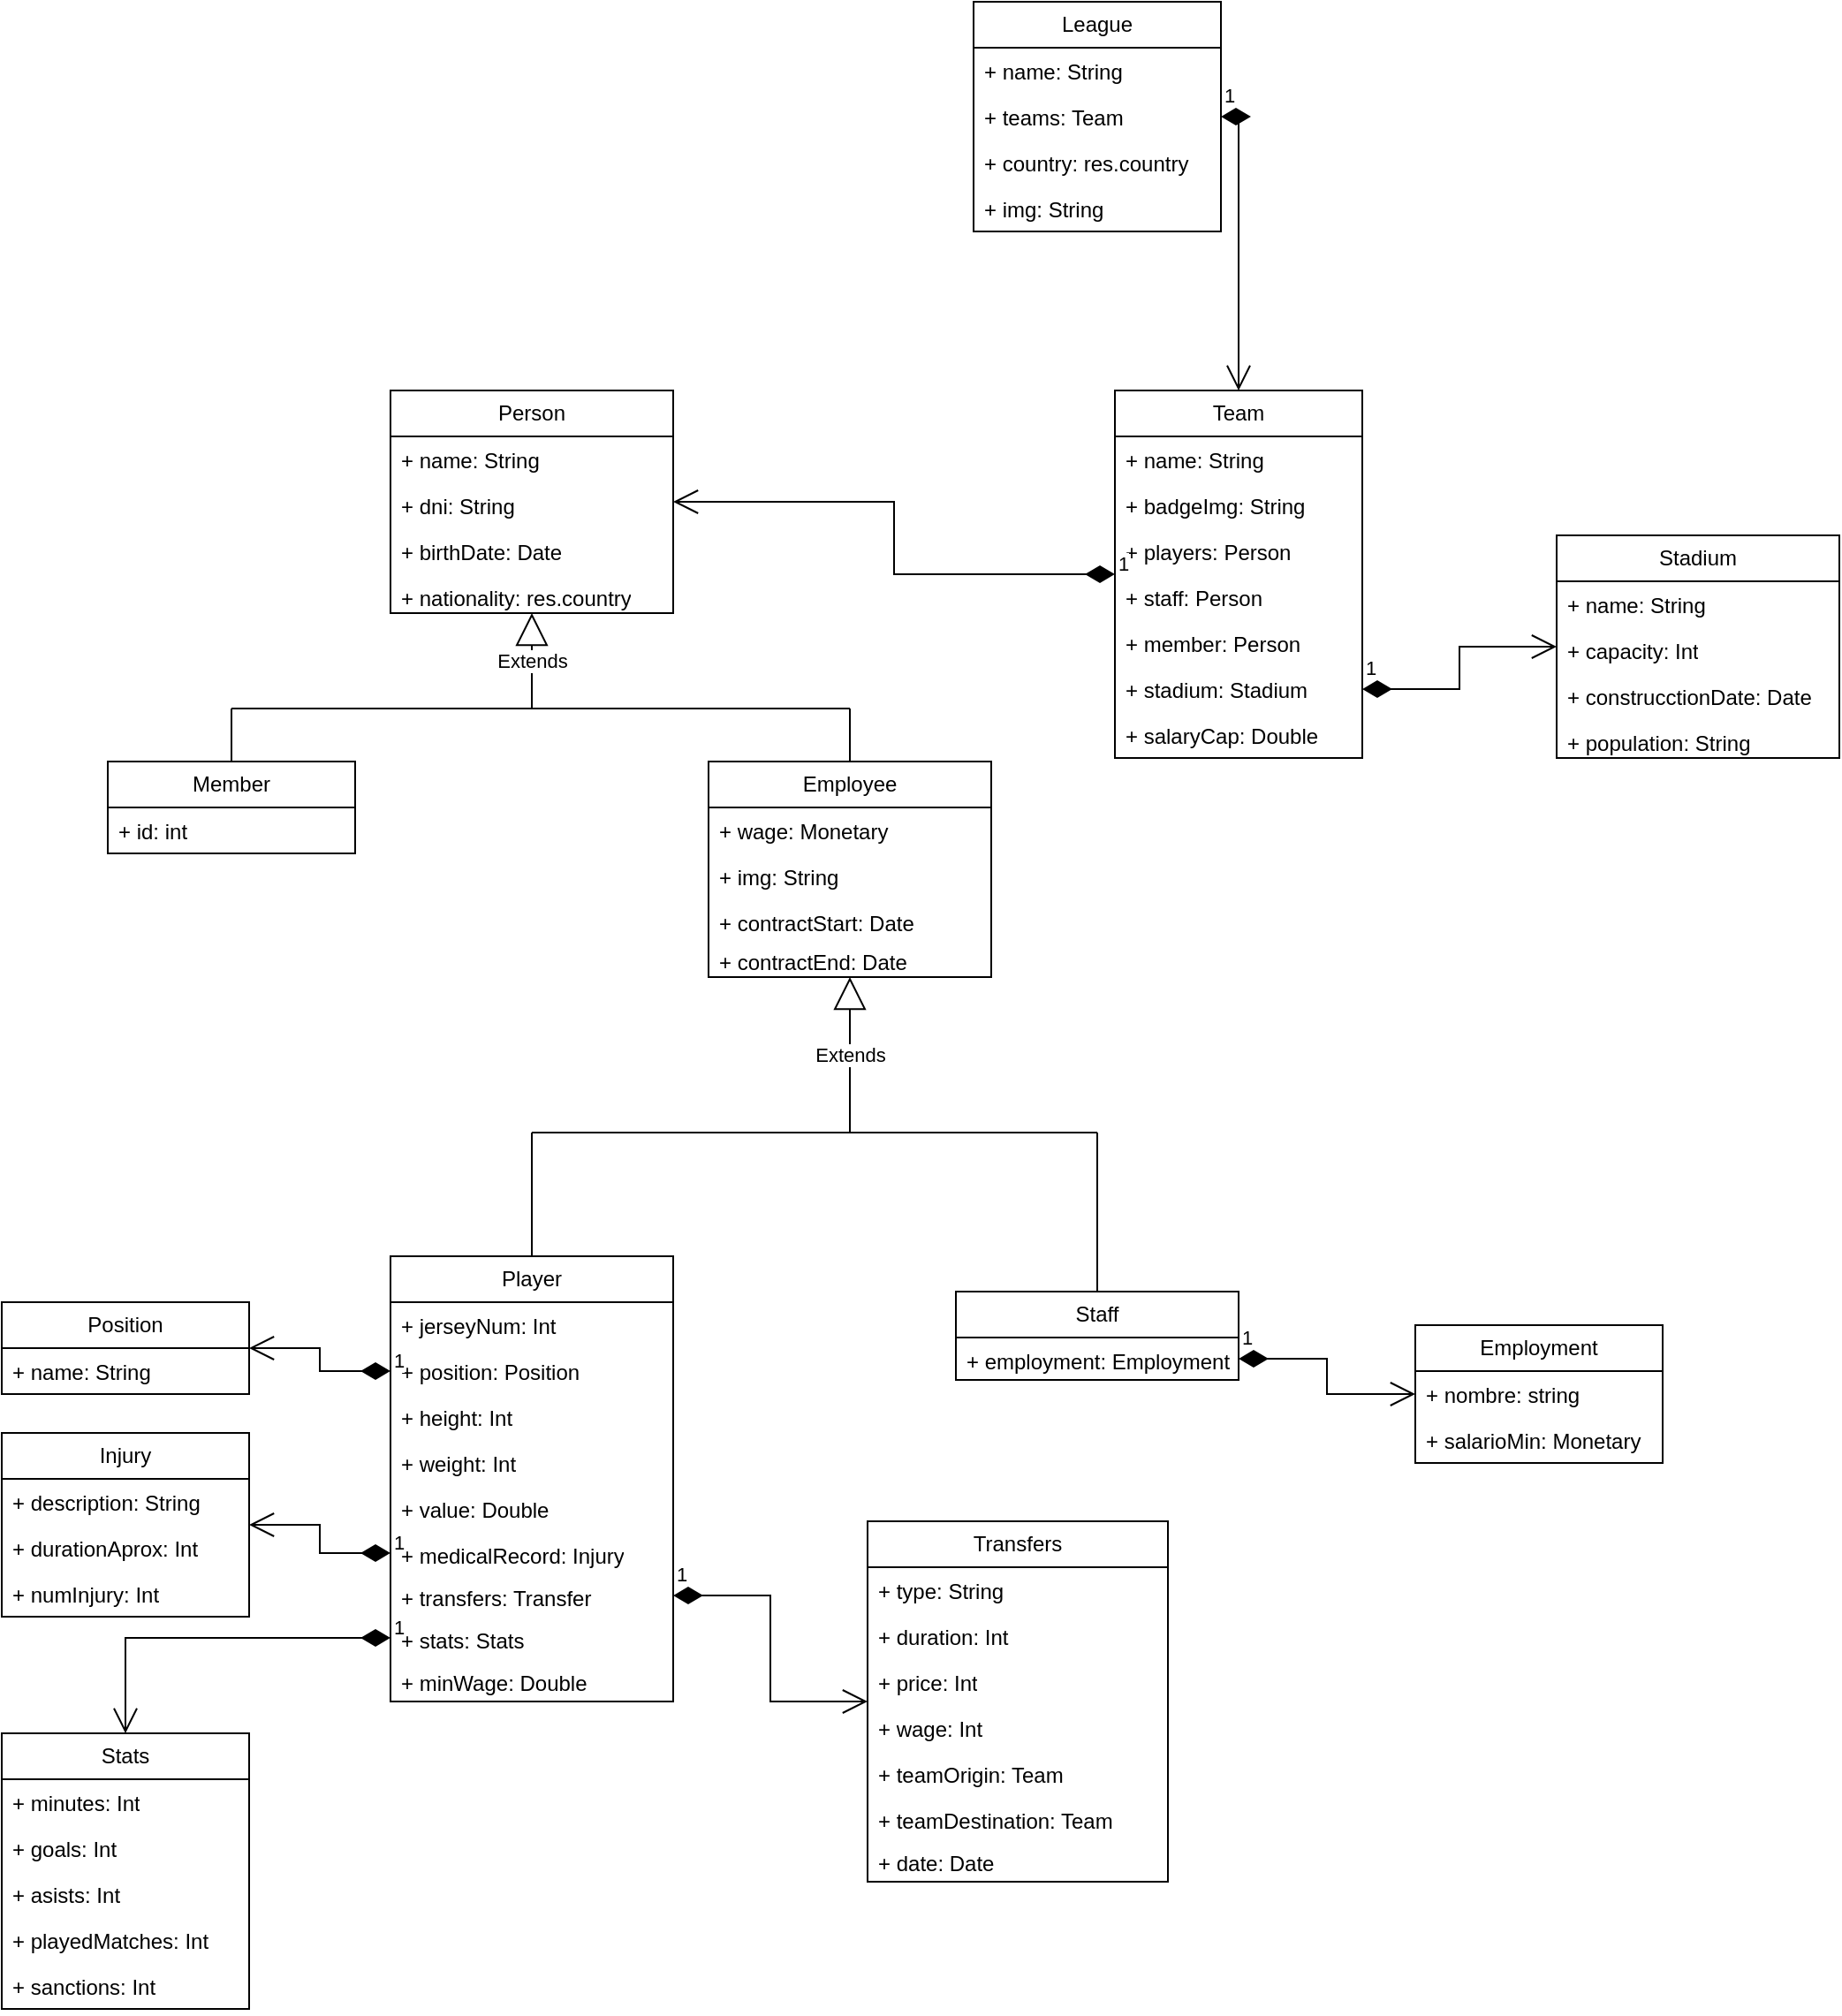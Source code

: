 <mxfile version="26.0.9">
  <diagram name="Página-1" id="ELgkHAugkpc4_x-nGh4w">
    <mxGraphModel dx="2074" dy="1132" grid="1" gridSize="10" guides="1" tooltips="1" connect="1" arrows="1" fold="1" page="1" pageScale="1" pageWidth="827" pageHeight="1169" math="0" shadow="0">
      <root>
        <mxCell id="0" />
        <mxCell id="1" parent="0" />
        <mxCell id="boJKv7_bDXSt-H2jWi81-2" value="Person" style="swimlane;fontStyle=0;childLayout=stackLayout;horizontal=1;startSize=26;fillColor=none;horizontalStack=0;resizeParent=1;resizeParentMax=0;resizeLast=0;collapsible=1;marginBottom=0;whiteSpace=wrap;html=1;" vertex="1" parent="1">
          <mxGeometry x="270" y="500" width="160" height="126" as="geometry" />
        </mxCell>
        <mxCell id="boJKv7_bDXSt-H2jWi81-3" value="+ name: String" style="text;strokeColor=none;fillColor=none;align=left;verticalAlign=top;spacingLeft=4;spacingRight=4;overflow=hidden;rotatable=0;points=[[0,0.5],[1,0.5]];portConstraint=eastwest;whiteSpace=wrap;html=1;" vertex="1" parent="boJKv7_bDXSt-H2jWi81-2">
          <mxGeometry y="26" width="160" height="26" as="geometry" />
        </mxCell>
        <mxCell id="boJKv7_bDXSt-H2jWi81-4" value="+ dni: String" style="text;strokeColor=none;fillColor=none;align=left;verticalAlign=top;spacingLeft=4;spacingRight=4;overflow=hidden;rotatable=0;points=[[0,0.5],[1,0.5]];portConstraint=eastwest;whiteSpace=wrap;html=1;" vertex="1" parent="boJKv7_bDXSt-H2jWi81-2">
          <mxGeometry y="52" width="160" height="26" as="geometry" />
        </mxCell>
        <mxCell id="boJKv7_bDXSt-H2jWi81-5" value="+ birthDate: Date" style="text;strokeColor=none;fillColor=none;align=left;verticalAlign=top;spacingLeft=4;spacingRight=4;overflow=hidden;rotatable=0;points=[[0,0.5],[1,0.5]];portConstraint=eastwest;whiteSpace=wrap;html=1;" vertex="1" parent="boJKv7_bDXSt-H2jWi81-2">
          <mxGeometry y="78" width="160" height="26" as="geometry" />
        </mxCell>
        <mxCell id="boJKv7_bDXSt-H2jWi81-6" value="+ nationality: res.country" style="text;strokeColor=none;fillColor=none;align=left;verticalAlign=top;spacingLeft=4;spacingRight=4;overflow=hidden;rotatable=0;points=[[0,0.5],[1,0.5]];portConstraint=eastwest;whiteSpace=wrap;html=1;" vertex="1" parent="boJKv7_bDXSt-H2jWi81-2">
          <mxGeometry y="104" width="160" height="22" as="geometry" />
        </mxCell>
        <mxCell id="boJKv7_bDXSt-H2jWi81-7" value="Extends" style="endArrow=block;endSize=16;endFill=0;html=1;rounded=0;" edge="1" parent="1" target="boJKv7_bDXSt-H2jWi81-2">
          <mxGeometry width="160" relative="1" as="geometry">
            <mxPoint x="350" y="680" as="sourcePoint" />
            <mxPoint x="290" y="640" as="targetPoint" />
          </mxGeometry>
        </mxCell>
        <mxCell id="boJKv7_bDXSt-H2jWi81-8" value="Employee" style="swimlane;fontStyle=0;childLayout=stackLayout;horizontal=1;startSize=26;fillColor=none;horizontalStack=0;resizeParent=1;resizeParentMax=0;resizeLast=0;collapsible=1;marginBottom=0;whiteSpace=wrap;html=1;" vertex="1" parent="1">
          <mxGeometry x="450" y="710" width="160" height="122" as="geometry" />
        </mxCell>
        <mxCell id="boJKv7_bDXSt-H2jWi81-9" value="+ wage: Monetary" style="text;strokeColor=none;fillColor=none;align=left;verticalAlign=top;spacingLeft=4;spacingRight=4;overflow=hidden;rotatable=0;points=[[0,0.5],[1,0.5]];portConstraint=eastwest;whiteSpace=wrap;html=1;" vertex="1" parent="boJKv7_bDXSt-H2jWi81-8">
          <mxGeometry y="26" width="160" height="26" as="geometry" />
        </mxCell>
        <mxCell id="boJKv7_bDXSt-H2jWi81-10" value="+ img: String" style="text;strokeColor=none;fillColor=none;align=left;verticalAlign=top;spacingLeft=4;spacingRight=4;overflow=hidden;rotatable=0;points=[[0,0.5],[1,0.5]];portConstraint=eastwest;whiteSpace=wrap;html=1;" vertex="1" parent="boJKv7_bDXSt-H2jWi81-8">
          <mxGeometry y="52" width="160" height="26" as="geometry" />
        </mxCell>
        <mxCell id="boJKv7_bDXSt-H2jWi81-11" value="+ contractStart: Date" style="text;strokeColor=none;fillColor=none;align=left;verticalAlign=top;spacingLeft=4;spacingRight=4;overflow=hidden;rotatable=0;points=[[0,0.5],[1,0.5]];portConstraint=eastwest;whiteSpace=wrap;html=1;" vertex="1" parent="boJKv7_bDXSt-H2jWi81-8">
          <mxGeometry y="78" width="160" height="22" as="geometry" />
        </mxCell>
        <mxCell id="boJKv7_bDXSt-H2jWi81-12" value="+ contractEnd: Date" style="text;strokeColor=none;fillColor=none;align=left;verticalAlign=top;spacingLeft=4;spacingRight=4;overflow=hidden;rotatable=0;points=[[0,0.5],[1,0.5]];portConstraint=eastwest;whiteSpace=wrap;html=1;" vertex="1" parent="boJKv7_bDXSt-H2jWi81-8">
          <mxGeometry y="100" width="160" height="22" as="geometry" />
        </mxCell>
        <mxCell id="boJKv7_bDXSt-H2jWi81-13" value="Member" style="swimlane;fontStyle=0;childLayout=stackLayout;horizontal=1;startSize=26;fillColor=none;horizontalStack=0;resizeParent=1;resizeParentMax=0;resizeLast=0;collapsible=1;marginBottom=0;whiteSpace=wrap;html=1;" vertex="1" parent="1">
          <mxGeometry x="110" y="710" width="140" height="52" as="geometry" />
        </mxCell>
        <mxCell id="boJKv7_bDXSt-H2jWi81-14" value="+ id: int" style="text;strokeColor=none;fillColor=none;align=left;verticalAlign=top;spacingLeft=4;spacingRight=4;overflow=hidden;rotatable=0;points=[[0,0.5],[1,0.5]];portConstraint=eastwest;whiteSpace=wrap;html=1;" vertex="1" parent="boJKv7_bDXSt-H2jWi81-13">
          <mxGeometry y="26" width="140" height="26" as="geometry" />
        </mxCell>
        <mxCell id="boJKv7_bDXSt-H2jWi81-15" value="" style="endArrow=none;html=1;rounded=0;" edge="1" parent="1">
          <mxGeometry width="50" height="50" relative="1" as="geometry">
            <mxPoint x="180" y="680" as="sourcePoint" />
            <mxPoint x="530" y="680" as="targetPoint" />
          </mxGeometry>
        </mxCell>
        <mxCell id="boJKv7_bDXSt-H2jWi81-16" value="" style="endArrow=none;html=1;rounded=0;entryX=0.5;entryY=0;entryDx=0;entryDy=0;" edge="1" parent="1" target="boJKv7_bDXSt-H2jWi81-8">
          <mxGeometry width="50" height="50" relative="1" as="geometry">
            <mxPoint x="530" y="680" as="sourcePoint" />
            <mxPoint x="390" y="930" as="targetPoint" />
          </mxGeometry>
        </mxCell>
        <mxCell id="boJKv7_bDXSt-H2jWi81-17" value="" style="endArrow=none;html=1;rounded=0;exitX=0.5;exitY=0;exitDx=0;exitDy=0;" edge="1" parent="1" source="boJKv7_bDXSt-H2jWi81-13">
          <mxGeometry width="50" height="50" relative="1" as="geometry">
            <mxPoint x="340" y="980" as="sourcePoint" />
            <mxPoint x="180" y="680" as="targetPoint" />
          </mxGeometry>
        </mxCell>
        <mxCell id="boJKv7_bDXSt-H2jWi81-18" value="Employment" style="swimlane;fontStyle=0;childLayout=stackLayout;horizontal=1;startSize=26;fillColor=none;horizontalStack=0;resizeParent=1;resizeParentMax=0;resizeLast=0;collapsible=1;marginBottom=0;whiteSpace=wrap;html=1;" vertex="1" parent="1">
          <mxGeometry x="850" y="1029" width="140" height="78" as="geometry" />
        </mxCell>
        <mxCell id="boJKv7_bDXSt-H2jWi81-19" value="+ nombre: string" style="text;strokeColor=none;fillColor=none;align=left;verticalAlign=top;spacingLeft=4;spacingRight=4;overflow=hidden;rotatable=0;points=[[0,0.5],[1,0.5]];portConstraint=eastwest;whiteSpace=wrap;html=1;" vertex="1" parent="boJKv7_bDXSt-H2jWi81-18">
          <mxGeometry y="26" width="140" height="26" as="geometry" />
        </mxCell>
        <mxCell id="boJKv7_bDXSt-H2jWi81-20" value="+ salarioMin: Monetary" style="text;strokeColor=none;fillColor=none;align=left;verticalAlign=top;spacingLeft=4;spacingRight=4;overflow=hidden;rotatable=0;points=[[0,0.5],[1,0.5]];portConstraint=eastwest;whiteSpace=wrap;html=1;" vertex="1" parent="boJKv7_bDXSt-H2jWi81-18">
          <mxGeometry y="52" width="140" height="26" as="geometry" />
        </mxCell>
        <mxCell id="boJKv7_bDXSt-H2jWi81-21" value="Extends" style="endArrow=block;endSize=16;endFill=0;html=1;rounded=0;" edge="1" parent="1" target="boJKv7_bDXSt-H2jWi81-8">
          <mxGeometry width="160" relative="1" as="geometry">
            <mxPoint x="530" y="920" as="sourcePoint" />
            <mxPoint x="360" y="660" as="targetPoint" />
          </mxGeometry>
        </mxCell>
        <mxCell id="boJKv7_bDXSt-H2jWi81-22" value="Player" style="swimlane;fontStyle=0;childLayout=stackLayout;horizontal=1;startSize=26;fillColor=none;horizontalStack=0;resizeParent=1;resizeParentMax=0;resizeLast=0;collapsible=1;marginBottom=0;whiteSpace=wrap;html=1;" vertex="1" parent="1">
          <mxGeometry x="270" y="990" width="160" height="252" as="geometry" />
        </mxCell>
        <mxCell id="boJKv7_bDXSt-H2jWi81-23" value="+ jerseyNum: Int" style="text;strokeColor=none;fillColor=none;align=left;verticalAlign=top;spacingLeft=4;spacingRight=4;overflow=hidden;rotatable=0;points=[[0,0.5],[1,0.5]];portConstraint=eastwest;whiteSpace=wrap;html=1;" vertex="1" parent="boJKv7_bDXSt-H2jWi81-22">
          <mxGeometry y="26" width="160" height="26" as="geometry" />
        </mxCell>
        <mxCell id="boJKv7_bDXSt-H2jWi81-24" value="+ position: Position" style="text;strokeColor=none;fillColor=none;align=left;verticalAlign=top;spacingLeft=4;spacingRight=4;overflow=hidden;rotatable=0;points=[[0,0.5],[1,0.5]];portConstraint=eastwest;whiteSpace=wrap;html=1;" vertex="1" parent="boJKv7_bDXSt-H2jWi81-22">
          <mxGeometry y="52" width="160" height="26" as="geometry" />
        </mxCell>
        <mxCell id="boJKv7_bDXSt-H2jWi81-25" value="+ height: Int" style="text;strokeColor=none;fillColor=none;align=left;verticalAlign=top;spacingLeft=4;spacingRight=4;overflow=hidden;rotatable=0;points=[[0,0.5],[1,0.5]];portConstraint=eastwest;whiteSpace=wrap;html=1;" vertex="1" parent="boJKv7_bDXSt-H2jWi81-22">
          <mxGeometry y="78" width="160" height="26" as="geometry" />
        </mxCell>
        <mxCell id="boJKv7_bDXSt-H2jWi81-26" value="+ weight: Int" style="text;strokeColor=none;fillColor=none;align=left;verticalAlign=top;spacingLeft=4;spacingRight=4;overflow=hidden;rotatable=0;points=[[0,0.5],[1,0.5]];portConstraint=eastwest;whiteSpace=wrap;html=1;" vertex="1" parent="boJKv7_bDXSt-H2jWi81-22">
          <mxGeometry y="104" width="160" height="26" as="geometry" />
        </mxCell>
        <mxCell id="boJKv7_bDXSt-H2jWi81-27" value="+ value: Double" style="text;strokeColor=none;fillColor=none;align=left;verticalAlign=top;spacingLeft=4;spacingRight=4;overflow=hidden;rotatable=0;points=[[0,0.5],[1,0.5]];portConstraint=eastwest;whiteSpace=wrap;html=1;" vertex="1" parent="boJKv7_bDXSt-H2jWi81-22">
          <mxGeometry y="130" width="160" height="26" as="geometry" />
        </mxCell>
        <mxCell id="boJKv7_bDXSt-H2jWi81-28" value="+ medicalRecord: Injury" style="text;strokeColor=none;fillColor=none;align=left;verticalAlign=top;spacingLeft=4;spacingRight=4;overflow=hidden;rotatable=0;points=[[0,0.5],[1,0.5]];portConstraint=eastwest;whiteSpace=wrap;html=1;" vertex="1" parent="boJKv7_bDXSt-H2jWi81-22">
          <mxGeometry y="156" width="160" height="24" as="geometry" />
        </mxCell>
        <mxCell id="boJKv7_bDXSt-H2jWi81-29" value="+ transfers: Transfer" style="text;strokeColor=none;fillColor=none;align=left;verticalAlign=top;spacingLeft=4;spacingRight=4;overflow=hidden;rotatable=0;points=[[0,0.5],[1,0.5]];portConstraint=eastwest;whiteSpace=wrap;html=1;" vertex="1" parent="boJKv7_bDXSt-H2jWi81-22">
          <mxGeometry y="180" width="160" height="24" as="geometry" />
        </mxCell>
        <mxCell id="boJKv7_bDXSt-H2jWi81-30" value="+ stats: Stats" style="text;strokeColor=none;fillColor=none;align=left;verticalAlign=top;spacingLeft=4;spacingRight=4;overflow=hidden;rotatable=0;points=[[0,0.5],[1,0.5]];portConstraint=eastwest;whiteSpace=wrap;html=1;" vertex="1" parent="boJKv7_bDXSt-H2jWi81-22">
          <mxGeometry y="204" width="160" height="24" as="geometry" />
        </mxCell>
        <mxCell id="boJKv7_bDXSt-H2jWi81-31" value="+ minWage: Double" style="text;strokeColor=none;fillColor=none;align=left;verticalAlign=top;spacingLeft=4;spacingRight=4;overflow=hidden;rotatable=0;points=[[0,0.5],[1,0.5]];portConstraint=eastwest;whiteSpace=wrap;html=1;" vertex="1" parent="boJKv7_bDXSt-H2jWi81-22">
          <mxGeometry y="228" width="160" height="24" as="geometry" />
        </mxCell>
        <mxCell id="boJKv7_bDXSt-H2jWi81-32" value="Staff" style="swimlane;fontStyle=0;childLayout=stackLayout;horizontal=1;startSize=26;fillColor=none;horizontalStack=0;resizeParent=1;resizeParentMax=0;resizeLast=0;collapsible=1;marginBottom=0;whiteSpace=wrap;html=1;" vertex="1" parent="1">
          <mxGeometry x="590" y="1010" width="160" height="50" as="geometry" />
        </mxCell>
        <mxCell id="boJKv7_bDXSt-H2jWi81-33" value="+ employment: Employment" style="text;strokeColor=none;fillColor=none;align=left;verticalAlign=top;spacingLeft=4;spacingRight=4;overflow=hidden;rotatable=0;points=[[0,0.5],[1,0.5]];portConstraint=eastwest;whiteSpace=wrap;html=1;" vertex="1" parent="boJKv7_bDXSt-H2jWi81-32">
          <mxGeometry y="26" width="160" height="24" as="geometry" />
        </mxCell>
        <mxCell id="boJKv7_bDXSt-H2jWi81-36" value="" style="endArrow=none;html=1;rounded=0;exitX=0.5;exitY=0;exitDx=0;exitDy=0;" edge="1" parent="1" source="boJKv7_bDXSt-H2jWi81-22">
          <mxGeometry width="50" height="50" relative="1" as="geometry">
            <mxPoint x="260" y="1140" as="sourcePoint" />
            <mxPoint x="350" y="920" as="targetPoint" />
          </mxGeometry>
        </mxCell>
        <mxCell id="boJKv7_bDXSt-H2jWi81-37" value="" style="endArrow=none;html=1;rounded=0;exitX=0.5;exitY=0;exitDx=0;exitDy=0;" edge="1" parent="1" source="boJKv7_bDXSt-H2jWi81-32">
          <mxGeometry width="50" height="50" relative="1" as="geometry">
            <mxPoint x="310" y="1110" as="sourcePoint" />
            <mxPoint x="670" y="920" as="targetPoint" />
          </mxGeometry>
        </mxCell>
        <mxCell id="boJKv7_bDXSt-H2jWi81-38" value="" style="endArrow=none;html=1;rounded=0;" edge="1" parent="1">
          <mxGeometry width="50" height="50" relative="1" as="geometry">
            <mxPoint x="350" y="920" as="sourcePoint" />
            <mxPoint x="670" y="920" as="targetPoint" />
          </mxGeometry>
        </mxCell>
        <mxCell id="boJKv7_bDXSt-H2jWi81-39" value="Position" style="swimlane;fontStyle=0;childLayout=stackLayout;horizontal=1;startSize=26;fillColor=none;horizontalStack=0;resizeParent=1;resizeParentMax=0;resizeLast=0;collapsible=1;marginBottom=0;whiteSpace=wrap;html=1;" vertex="1" parent="1">
          <mxGeometry x="50" y="1016" width="140" height="52" as="geometry" />
        </mxCell>
        <mxCell id="boJKv7_bDXSt-H2jWi81-40" value="+ name: String" style="text;strokeColor=none;fillColor=none;align=left;verticalAlign=top;spacingLeft=4;spacingRight=4;overflow=hidden;rotatable=0;points=[[0,0.5],[1,0.5]];portConstraint=eastwest;whiteSpace=wrap;html=1;" vertex="1" parent="boJKv7_bDXSt-H2jWi81-39">
          <mxGeometry y="26" width="140" height="26" as="geometry" />
        </mxCell>
        <mxCell id="boJKv7_bDXSt-H2jWi81-41" value="1" style="endArrow=open;html=1;endSize=12;startArrow=diamondThin;startSize=14;startFill=1;edgeStyle=orthogonalEdgeStyle;align=left;verticalAlign=bottom;rounded=0;" edge="1" parent="1" source="boJKv7_bDXSt-H2jWi81-24" target="boJKv7_bDXSt-H2jWi81-39">
          <mxGeometry x="-1" y="3" relative="1" as="geometry">
            <mxPoint x="870" y="1080" as="sourcePoint" />
            <mxPoint x="960" y="839" as="targetPoint" />
          </mxGeometry>
        </mxCell>
        <mxCell id="boJKv7_bDXSt-H2jWi81-42" value="Injury" style="swimlane;fontStyle=0;childLayout=stackLayout;horizontal=1;startSize=26;fillColor=none;horizontalStack=0;resizeParent=1;resizeParentMax=0;resizeLast=0;collapsible=1;marginBottom=0;whiteSpace=wrap;html=1;" vertex="1" parent="1">
          <mxGeometry x="50" y="1090" width="140" height="104" as="geometry" />
        </mxCell>
        <mxCell id="boJKv7_bDXSt-H2jWi81-43" value="+ description: String" style="text;strokeColor=none;fillColor=none;align=left;verticalAlign=top;spacingLeft=4;spacingRight=4;overflow=hidden;rotatable=0;points=[[0,0.5],[1,0.5]];portConstraint=eastwest;whiteSpace=wrap;html=1;" vertex="1" parent="boJKv7_bDXSt-H2jWi81-42">
          <mxGeometry y="26" width="140" height="26" as="geometry" />
        </mxCell>
        <mxCell id="boJKv7_bDXSt-H2jWi81-44" value="+ durationAprox: Int" style="text;strokeColor=none;fillColor=none;align=left;verticalAlign=top;spacingLeft=4;spacingRight=4;overflow=hidden;rotatable=0;points=[[0,0.5],[1,0.5]];portConstraint=eastwest;whiteSpace=wrap;html=1;" vertex="1" parent="boJKv7_bDXSt-H2jWi81-42">
          <mxGeometry y="52" width="140" height="26" as="geometry" />
        </mxCell>
        <mxCell id="boJKv7_bDXSt-H2jWi81-45" value="+ numInjury: Int" style="text;strokeColor=none;fillColor=none;align=left;verticalAlign=top;spacingLeft=4;spacingRight=4;overflow=hidden;rotatable=0;points=[[0,0.5],[1,0.5]];portConstraint=eastwest;whiteSpace=wrap;html=1;" vertex="1" parent="boJKv7_bDXSt-H2jWi81-42">
          <mxGeometry y="78" width="140" height="26" as="geometry" />
        </mxCell>
        <mxCell id="boJKv7_bDXSt-H2jWi81-46" value="1" style="endArrow=open;html=1;endSize=12;startArrow=diamondThin;startSize=14;startFill=1;edgeStyle=orthogonalEdgeStyle;align=left;verticalAlign=bottom;rounded=0;" edge="1" parent="1" source="boJKv7_bDXSt-H2jWi81-28" target="boJKv7_bDXSt-H2jWi81-42">
          <mxGeometry x="-1" y="3" relative="1" as="geometry">
            <mxPoint x="290" y="1099.26" as="sourcePoint" />
            <mxPoint x="200" y="1086.26" as="targetPoint" />
          </mxGeometry>
        </mxCell>
        <mxCell id="boJKv7_bDXSt-H2jWi81-47" value="Stats" style="swimlane;fontStyle=0;childLayout=stackLayout;horizontal=1;startSize=26;fillColor=none;horizontalStack=0;resizeParent=1;resizeParentMax=0;resizeLast=0;collapsible=1;marginBottom=0;whiteSpace=wrap;html=1;" vertex="1" parent="1">
          <mxGeometry x="50" y="1260" width="140" height="156" as="geometry" />
        </mxCell>
        <mxCell id="boJKv7_bDXSt-H2jWi81-48" value="+ minutes: Int" style="text;strokeColor=none;fillColor=none;align=left;verticalAlign=top;spacingLeft=4;spacingRight=4;overflow=hidden;rotatable=0;points=[[0,0.5],[1,0.5]];portConstraint=eastwest;whiteSpace=wrap;html=1;" vertex="1" parent="boJKv7_bDXSt-H2jWi81-47">
          <mxGeometry y="26" width="140" height="26" as="geometry" />
        </mxCell>
        <mxCell id="boJKv7_bDXSt-H2jWi81-49" value="+ goals: Int" style="text;strokeColor=none;fillColor=none;align=left;verticalAlign=top;spacingLeft=4;spacingRight=4;overflow=hidden;rotatable=0;points=[[0,0.5],[1,0.5]];portConstraint=eastwest;whiteSpace=wrap;html=1;" vertex="1" parent="boJKv7_bDXSt-H2jWi81-47">
          <mxGeometry y="52" width="140" height="26" as="geometry" />
        </mxCell>
        <mxCell id="boJKv7_bDXSt-H2jWi81-50" value="+ asists: Int" style="text;strokeColor=none;fillColor=none;align=left;verticalAlign=top;spacingLeft=4;spacingRight=4;overflow=hidden;rotatable=0;points=[[0,0.5],[1,0.5]];portConstraint=eastwest;whiteSpace=wrap;html=1;" vertex="1" parent="boJKv7_bDXSt-H2jWi81-47">
          <mxGeometry y="78" width="140" height="26" as="geometry" />
        </mxCell>
        <mxCell id="boJKv7_bDXSt-H2jWi81-51" value="+ playedMatches: Int" style="text;strokeColor=none;fillColor=none;align=left;verticalAlign=top;spacingLeft=4;spacingRight=4;overflow=hidden;rotatable=0;points=[[0,0.5],[1,0.5]];portConstraint=eastwest;whiteSpace=wrap;html=1;" vertex="1" parent="boJKv7_bDXSt-H2jWi81-47">
          <mxGeometry y="104" width="140" height="26" as="geometry" />
        </mxCell>
        <mxCell id="boJKv7_bDXSt-H2jWi81-52" value="+ sanctions: Int" style="text;strokeColor=none;fillColor=none;align=left;verticalAlign=top;spacingLeft=4;spacingRight=4;overflow=hidden;rotatable=0;points=[[0,0.5],[1,0.5]];portConstraint=eastwest;whiteSpace=wrap;html=1;" vertex="1" parent="boJKv7_bDXSt-H2jWi81-47">
          <mxGeometry y="130" width="140" height="26" as="geometry" />
        </mxCell>
        <mxCell id="boJKv7_bDXSt-H2jWi81-53" value="1" style="endArrow=open;html=1;endSize=12;startArrow=diamondThin;startSize=14;startFill=1;edgeStyle=orthogonalEdgeStyle;align=left;verticalAlign=bottom;rounded=0;" edge="1" parent="1" source="boJKv7_bDXSt-H2jWi81-30" target="boJKv7_bDXSt-H2jWi81-47">
          <mxGeometry x="-1" y="3" relative="1" as="geometry">
            <mxPoint x="280" y="1168" as="sourcePoint" />
            <mxPoint x="200" y="1156" as="targetPoint" />
          </mxGeometry>
        </mxCell>
        <mxCell id="boJKv7_bDXSt-H2jWi81-54" value="1" style="endArrow=open;html=1;endSize=12;startArrow=diamondThin;startSize=14;startFill=1;edgeStyle=orthogonalEdgeStyle;align=left;verticalAlign=bottom;rounded=0;" edge="1" parent="1" source="boJKv7_bDXSt-H2jWi81-33" target="boJKv7_bDXSt-H2jWi81-18">
          <mxGeometry x="-1" y="3" relative="1" as="geometry">
            <mxPoint x="620" y="853" as="sourcePoint" />
            <mxPoint x="740" y="839" as="targetPoint" />
          </mxGeometry>
        </mxCell>
        <mxCell id="boJKv7_bDXSt-H2jWi81-55" value="Team" style="swimlane;fontStyle=0;childLayout=stackLayout;horizontal=1;startSize=26;fillColor=none;horizontalStack=0;resizeParent=1;resizeParentMax=0;resizeLast=0;collapsible=1;marginBottom=0;whiteSpace=wrap;html=1;" vertex="1" parent="1">
          <mxGeometry x="680" y="500" width="140" height="208" as="geometry" />
        </mxCell>
        <mxCell id="boJKv7_bDXSt-H2jWi81-56" value="+ name: String" style="text;strokeColor=none;fillColor=none;align=left;verticalAlign=top;spacingLeft=4;spacingRight=4;overflow=hidden;rotatable=0;points=[[0,0.5],[1,0.5]];portConstraint=eastwest;whiteSpace=wrap;html=1;" vertex="1" parent="boJKv7_bDXSt-H2jWi81-55">
          <mxGeometry y="26" width="140" height="26" as="geometry" />
        </mxCell>
        <mxCell id="boJKv7_bDXSt-H2jWi81-57" value="+ badgeImg: String" style="text;strokeColor=none;fillColor=none;align=left;verticalAlign=top;spacingLeft=4;spacingRight=4;overflow=hidden;rotatable=0;points=[[0,0.5],[1,0.5]];portConstraint=eastwest;whiteSpace=wrap;html=1;" vertex="1" parent="boJKv7_bDXSt-H2jWi81-55">
          <mxGeometry y="52" width="140" height="26" as="geometry" />
        </mxCell>
        <mxCell id="boJKv7_bDXSt-H2jWi81-58" value="+ players: Person" style="text;strokeColor=none;fillColor=none;align=left;verticalAlign=top;spacingLeft=4;spacingRight=4;overflow=hidden;rotatable=0;points=[[0,0.5],[1,0.5]];portConstraint=eastwest;whiteSpace=wrap;html=1;" vertex="1" parent="boJKv7_bDXSt-H2jWi81-55">
          <mxGeometry y="78" width="140" height="26" as="geometry" />
        </mxCell>
        <mxCell id="boJKv7_bDXSt-H2jWi81-59" value="+ staff: Person" style="text;strokeColor=none;fillColor=none;align=left;verticalAlign=top;spacingLeft=4;spacingRight=4;overflow=hidden;rotatable=0;points=[[0,0.5],[1,0.5]];portConstraint=eastwest;whiteSpace=wrap;html=1;" vertex="1" parent="boJKv7_bDXSt-H2jWi81-55">
          <mxGeometry y="104" width="140" height="26" as="geometry" />
        </mxCell>
        <mxCell id="boJKv7_bDXSt-H2jWi81-60" value="+ member: Person" style="text;strokeColor=none;fillColor=none;align=left;verticalAlign=top;spacingLeft=4;spacingRight=4;overflow=hidden;rotatable=0;points=[[0,0.5],[1,0.5]];portConstraint=eastwest;whiteSpace=wrap;html=1;" vertex="1" parent="boJKv7_bDXSt-H2jWi81-55">
          <mxGeometry y="130" width="140" height="26" as="geometry" />
        </mxCell>
        <mxCell id="boJKv7_bDXSt-H2jWi81-61" value="+ stadium: Stadium" style="text;strokeColor=none;fillColor=none;align=left;verticalAlign=top;spacingLeft=4;spacingRight=4;overflow=hidden;rotatable=0;points=[[0,0.5],[1,0.5]];portConstraint=eastwest;whiteSpace=wrap;html=1;" vertex="1" parent="boJKv7_bDXSt-H2jWi81-55">
          <mxGeometry y="156" width="140" height="26" as="geometry" />
        </mxCell>
        <mxCell id="boJKv7_bDXSt-H2jWi81-62" value="+ salaryCap: Double" style="text;strokeColor=none;fillColor=none;align=left;verticalAlign=top;spacingLeft=4;spacingRight=4;overflow=hidden;rotatable=0;points=[[0,0.5],[1,0.5]];portConstraint=eastwest;whiteSpace=wrap;html=1;" vertex="1" parent="boJKv7_bDXSt-H2jWi81-55">
          <mxGeometry y="182" width="140" height="26" as="geometry" />
        </mxCell>
        <mxCell id="boJKv7_bDXSt-H2jWi81-63" value="Stadium" style="swimlane;fontStyle=0;childLayout=stackLayout;horizontal=1;startSize=26;fillColor=none;horizontalStack=0;resizeParent=1;resizeParentMax=0;resizeLast=0;collapsible=1;marginBottom=0;whiteSpace=wrap;html=1;" vertex="1" parent="1">
          <mxGeometry x="930" y="582" width="160" height="126" as="geometry" />
        </mxCell>
        <mxCell id="boJKv7_bDXSt-H2jWi81-64" value="+ name: String" style="text;strokeColor=none;fillColor=none;align=left;verticalAlign=top;spacingLeft=4;spacingRight=4;overflow=hidden;rotatable=0;points=[[0,0.5],[1,0.5]];portConstraint=eastwest;whiteSpace=wrap;html=1;" vertex="1" parent="boJKv7_bDXSt-H2jWi81-63">
          <mxGeometry y="26" width="160" height="26" as="geometry" />
        </mxCell>
        <mxCell id="boJKv7_bDXSt-H2jWi81-65" value="+ capacity: Int" style="text;strokeColor=none;fillColor=none;align=left;verticalAlign=top;spacingLeft=4;spacingRight=4;overflow=hidden;rotatable=0;points=[[0,0.5],[1,0.5]];portConstraint=eastwest;whiteSpace=wrap;html=1;" vertex="1" parent="boJKv7_bDXSt-H2jWi81-63">
          <mxGeometry y="52" width="160" height="26" as="geometry" />
        </mxCell>
        <mxCell id="boJKv7_bDXSt-H2jWi81-66" value="+ construcctionDate: Date" style="text;strokeColor=none;fillColor=none;align=left;verticalAlign=top;spacingLeft=4;spacingRight=4;overflow=hidden;rotatable=0;points=[[0,0.5],[1,0.5]];portConstraint=eastwest;whiteSpace=wrap;html=1;" vertex="1" parent="boJKv7_bDXSt-H2jWi81-63">
          <mxGeometry y="78" width="160" height="26" as="geometry" />
        </mxCell>
        <mxCell id="boJKv7_bDXSt-H2jWi81-67" value="+ population: String" style="text;strokeColor=none;fillColor=none;align=left;verticalAlign=top;spacingLeft=4;spacingRight=4;overflow=hidden;rotatable=0;points=[[0,0.5],[1,0.5]];portConstraint=eastwest;whiteSpace=wrap;html=1;" vertex="1" parent="boJKv7_bDXSt-H2jWi81-63">
          <mxGeometry y="104" width="160" height="22" as="geometry" />
        </mxCell>
        <mxCell id="boJKv7_bDXSt-H2jWi81-68" value="1" style="endArrow=open;html=1;endSize=12;startArrow=diamondThin;startSize=14;startFill=1;edgeStyle=orthogonalEdgeStyle;align=left;verticalAlign=bottom;rounded=0;" edge="1" parent="1" source="boJKv7_bDXSt-H2jWi81-61" target="boJKv7_bDXSt-H2jWi81-63">
          <mxGeometry x="-1" y="3" relative="1" as="geometry">
            <mxPoint x="750" y="1059" as="sourcePoint" />
            <mxPoint x="860" y="1078" as="targetPoint" />
          </mxGeometry>
        </mxCell>
        <mxCell id="boJKv7_bDXSt-H2jWi81-69" value="League" style="swimlane;fontStyle=0;childLayout=stackLayout;horizontal=1;startSize=26;fillColor=none;horizontalStack=0;resizeParent=1;resizeParentMax=0;resizeLast=0;collapsible=1;marginBottom=0;whiteSpace=wrap;html=1;" vertex="1" parent="1">
          <mxGeometry x="600" y="280" width="140" height="130" as="geometry" />
        </mxCell>
        <mxCell id="boJKv7_bDXSt-H2jWi81-70" value="+ name: String" style="text;strokeColor=none;fillColor=none;align=left;verticalAlign=top;spacingLeft=4;spacingRight=4;overflow=hidden;rotatable=0;points=[[0,0.5],[1,0.5]];portConstraint=eastwest;whiteSpace=wrap;html=1;" vertex="1" parent="boJKv7_bDXSt-H2jWi81-69">
          <mxGeometry y="26" width="140" height="26" as="geometry" />
        </mxCell>
        <mxCell id="boJKv7_bDXSt-H2jWi81-71" value="+ teams: Team" style="text;strokeColor=none;fillColor=none;align=left;verticalAlign=top;spacingLeft=4;spacingRight=4;overflow=hidden;rotatable=0;points=[[0,0.5],[1,0.5]];portConstraint=eastwest;whiteSpace=wrap;html=1;" vertex="1" parent="boJKv7_bDXSt-H2jWi81-69">
          <mxGeometry y="52" width="140" height="26" as="geometry" />
        </mxCell>
        <mxCell id="boJKv7_bDXSt-H2jWi81-72" value="+ country: res.country" style="text;strokeColor=none;fillColor=none;align=left;verticalAlign=top;spacingLeft=4;spacingRight=4;overflow=hidden;rotatable=0;points=[[0,0.5],[1,0.5]];portConstraint=eastwest;whiteSpace=wrap;html=1;" vertex="1" parent="boJKv7_bDXSt-H2jWi81-69">
          <mxGeometry y="78" width="140" height="26" as="geometry" />
        </mxCell>
        <mxCell id="boJKv7_bDXSt-H2jWi81-73" value="+ img: String" style="text;strokeColor=none;fillColor=none;align=left;verticalAlign=top;spacingLeft=4;spacingRight=4;overflow=hidden;rotatable=0;points=[[0,0.5],[1,0.5]];portConstraint=eastwest;whiteSpace=wrap;html=1;" vertex="1" parent="boJKv7_bDXSt-H2jWi81-69">
          <mxGeometry y="104" width="140" height="26" as="geometry" />
        </mxCell>
        <mxCell id="boJKv7_bDXSt-H2jWi81-74" value="1" style="endArrow=open;html=1;endSize=12;startArrow=diamondThin;startSize=14;startFill=1;edgeStyle=orthogonalEdgeStyle;align=left;verticalAlign=bottom;rounded=0;" edge="1" parent="1" source="boJKv7_bDXSt-H2jWi81-71" target="boJKv7_bDXSt-H2jWi81-55">
          <mxGeometry x="-1" y="3" relative="1" as="geometry">
            <mxPoint x="820" y="679" as="sourcePoint" />
            <mxPoint x="940" y="655" as="targetPoint" />
          </mxGeometry>
        </mxCell>
        <mxCell id="boJKv7_bDXSt-H2jWi81-75" value="1" style="endArrow=open;html=1;endSize=12;startArrow=diamondThin;startSize=14;startFill=1;edgeStyle=orthogonalEdgeStyle;align=left;verticalAlign=bottom;rounded=0;" edge="1" parent="1" source="boJKv7_bDXSt-H2jWi81-55" target="boJKv7_bDXSt-H2jWi81-2">
          <mxGeometry x="-1" y="3" relative="1" as="geometry">
            <mxPoint x="830" y="679" as="sourcePoint" />
            <mxPoint x="940" y="655" as="targetPoint" />
          </mxGeometry>
        </mxCell>
        <mxCell id="boJKv7_bDXSt-H2jWi81-76" value="Transfers" style="swimlane;fontStyle=0;childLayout=stackLayout;horizontal=1;startSize=26;fillColor=none;horizontalStack=0;resizeParent=1;resizeParentMax=0;resizeLast=0;collapsible=1;marginBottom=0;whiteSpace=wrap;html=1;" vertex="1" parent="1">
          <mxGeometry x="540" y="1140" width="170" height="204" as="geometry" />
        </mxCell>
        <mxCell id="boJKv7_bDXSt-H2jWi81-77" value="+ type: String" style="text;strokeColor=none;fillColor=none;align=left;verticalAlign=top;spacingLeft=4;spacingRight=4;overflow=hidden;rotatable=0;points=[[0,0.5],[1,0.5]];portConstraint=eastwest;whiteSpace=wrap;html=1;" vertex="1" parent="boJKv7_bDXSt-H2jWi81-76">
          <mxGeometry y="26" width="170" height="26" as="geometry" />
        </mxCell>
        <mxCell id="boJKv7_bDXSt-H2jWi81-78" value="+ duration: Int" style="text;strokeColor=none;fillColor=none;align=left;verticalAlign=top;spacingLeft=4;spacingRight=4;overflow=hidden;rotatable=0;points=[[0,0.5],[1,0.5]];portConstraint=eastwest;whiteSpace=wrap;html=1;" vertex="1" parent="boJKv7_bDXSt-H2jWi81-76">
          <mxGeometry y="52" width="170" height="26" as="geometry" />
        </mxCell>
        <mxCell id="boJKv7_bDXSt-H2jWi81-79" value="+ price: Int" style="text;strokeColor=none;fillColor=none;align=left;verticalAlign=top;spacingLeft=4;spacingRight=4;overflow=hidden;rotatable=0;points=[[0,0.5],[1,0.5]];portConstraint=eastwest;whiteSpace=wrap;html=1;" vertex="1" parent="boJKv7_bDXSt-H2jWi81-76">
          <mxGeometry y="78" width="170" height="26" as="geometry" />
        </mxCell>
        <mxCell id="boJKv7_bDXSt-H2jWi81-80" value="+ wage: Int" style="text;strokeColor=none;fillColor=none;align=left;verticalAlign=top;spacingLeft=4;spacingRight=4;overflow=hidden;rotatable=0;points=[[0,0.5],[1,0.5]];portConstraint=eastwest;whiteSpace=wrap;html=1;" vertex="1" parent="boJKv7_bDXSt-H2jWi81-76">
          <mxGeometry y="104" width="170" height="26" as="geometry" />
        </mxCell>
        <mxCell id="boJKv7_bDXSt-H2jWi81-81" value="+ teamOrigin: Team" style="text;strokeColor=none;fillColor=none;align=left;verticalAlign=top;spacingLeft=4;spacingRight=4;overflow=hidden;rotatable=0;points=[[0,0.5],[1,0.5]];portConstraint=eastwest;whiteSpace=wrap;html=1;" vertex="1" parent="boJKv7_bDXSt-H2jWi81-76">
          <mxGeometry y="130" width="170" height="26" as="geometry" />
        </mxCell>
        <mxCell id="boJKv7_bDXSt-H2jWi81-82" value="+ teamDestination: Team" style="text;strokeColor=none;fillColor=none;align=left;verticalAlign=top;spacingLeft=4;spacingRight=4;overflow=hidden;rotatable=0;points=[[0,0.5],[1,0.5]];portConstraint=eastwest;whiteSpace=wrap;html=1;" vertex="1" parent="boJKv7_bDXSt-H2jWi81-76">
          <mxGeometry y="156" width="170" height="24" as="geometry" />
        </mxCell>
        <mxCell id="boJKv7_bDXSt-H2jWi81-83" value="+ date: Date" style="text;strokeColor=none;fillColor=none;align=left;verticalAlign=top;spacingLeft=4;spacingRight=4;overflow=hidden;rotatable=0;points=[[0,0.5],[1,0.5]];portConstraint=eastwest;whiteSpace=wrap;html=1;" vertex="1" parent="boJKv7_bDXSt-H2jWi81-76">
          <mxGeometry y="180" width="170" height="24" as="geometry" />
        </mxCell>
        <mxCell id="boJKv7_bDXSt-H2jWi81-84" value="1" style="endArrow=open;html=1;endSize=12;startArrow=diamondThin;startSize=14;startFill=1;edgeStyle=orthogonalEdgeStyle;align=left;verticalAlign=bottom;rounded=0;" edge="1" parent="1" source="boJKv7_bDXSt-H2jWi81-29" target="boJKv7_bDXSt-H2jWi81-76">
          <mxGeometry x="-1" y="3" relative="1" as="geometry">
            <mxPoint x="280" y="1168" as="sourcePoint" />
            <mxPoint x="200" y="1152" as="targetPoint" />
          </mxGeometry>
        </mxCell>
      </root>
    </mxGraphModel>
  </diagram>
</mxfile>
